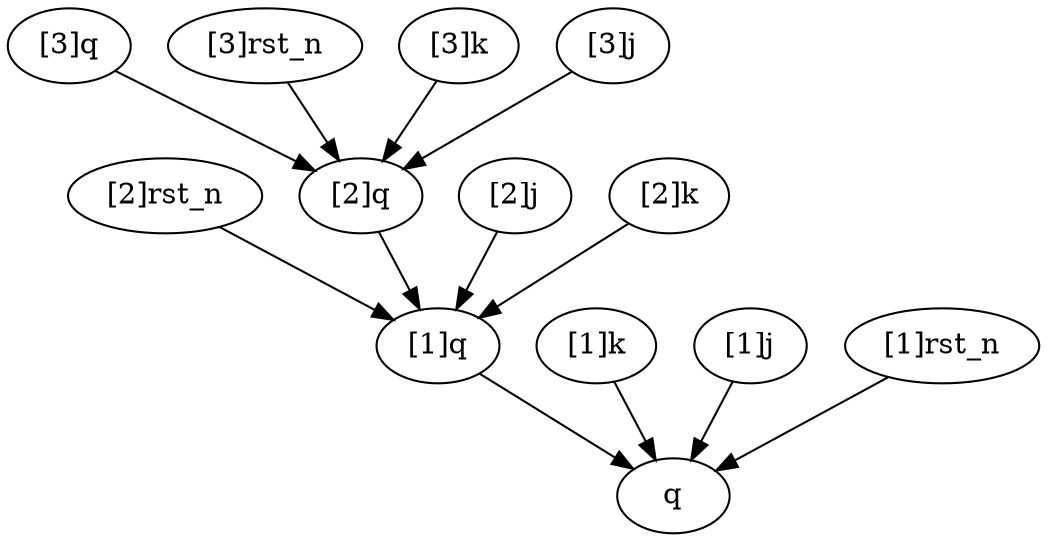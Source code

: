 strict digraph "" {
	"[2]rst_n"	 [complexity=9,
		importance=6.83582650006,
		rank=0.759536277785];
	"[1]q"	 [complexity=8,
		importance=1.34328472404,
		rank=0.167910590505];
	"[2]rst_n" -> "[1]q";
	q	 [complexity=4,
		importance=0.44776157468,
		rank=0.11194039367];
	"[1]q" -> q;
	"[3]q"	 [complexity=16,
		importance=6.71642362019,
		rank=0.419776476262];
	"[2]q"	 [complexity=12,
		importance=3.13433102276,
		rank=0.261194251896];
	"[3]q" -> "[2]q";
	"[2]q" -> "[1]q";
	"[2]j"	 [complexity=10,
		importance=5.49254177602,
		rank=0.549254177602];
	"[2]j" -> "[1]q";
	"[2]k"	 [complexity=10,
		importance=5.49254177602,
		rank=0.549254177602];
	"[2]k" -> "[1]q";
	"[3]rst_n"	 [complexity=13,
		importance=15.7910579937,
		rank=1.21469676874];
	"[3]rst_n" -> "[2]q";
	"[1]k"	 [complexity=6,
		importance=1.91044917859,
		rank=0.318408196431];
	"[1]k" -> q;
	"[1]j"	 [complexity=6,
		importance=1.91044917859,
		rank=0.318408196431];
	"[1]j" -> q;
	"[1]rst_n"	 [complexity=5,
		importance=2.35821075327,
		rank=0.471642150653];
	"[1]rst_n" -> q;
	"[3]k"	 [complexity=14,
		importance=12.6567269709,
		rank=0.904051926493];
	"[3]k" -> "[2]q";
	"[3]j"	 [complexity=14,
		importance=12.6567269709,
		rank=0.904051926493];
	"[3]j" -> "[2]q";
}
